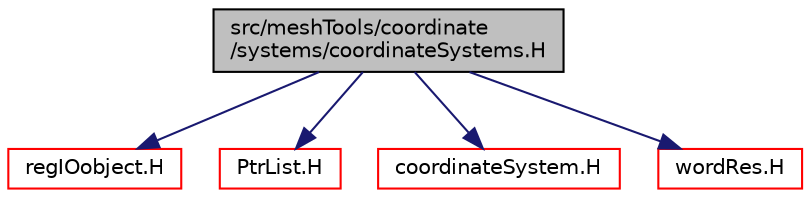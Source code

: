digraph "src/meshTools/coordinate/systems/coordinateSystems.H"
{
  bgcolor="transparent";
  edge [fontname="Helvetica",fontsize="10",labelfontname="Helvetica",labelfontsize="10"];
  node [fontname="Helvetica",fontsize="10",shape=record];
  Node1 [label="src/meshTools/coordinate\l/systems/coordinateSystems.H",height=0.2,width=0.4,color="black", fillcolor="grey75", style="filled" fontcolor="black"];
  Node1 -> Node2 [color="midnightblue",fontsize="10",style="solid",fontname="Helvetica"];
  Node2 [label="regIOobject.H",height=0.2,width=0.4,color="red",URL="$regIOobject_8H.html"];
  Node1 -> Node3 [color="midnightblue",fontsize="10",style="solid",fontname="Helvetica"];
  Node3 [label="PtrList.H",height=0.2,width=0.4,color="red",URL="$PtrList_8H.html"];
  Node1 -> Node4 [color="midnightblue",fontsize="10",style="solid",fontname="Helvetica"];
  Node4 [label="coordinateSystem.H",height=0.2,width=0.4,color="red",URL="$coordinateSystem_8H.html"];
  Node1 -> Node5 [color="midnightblue",fontsize="10",style="solid",fontname="Helvetica"];
  Node5 [label="wordRes.H",height=0.2,width=0.4,color="red",URL="$wordRes_8H.html"];
}
